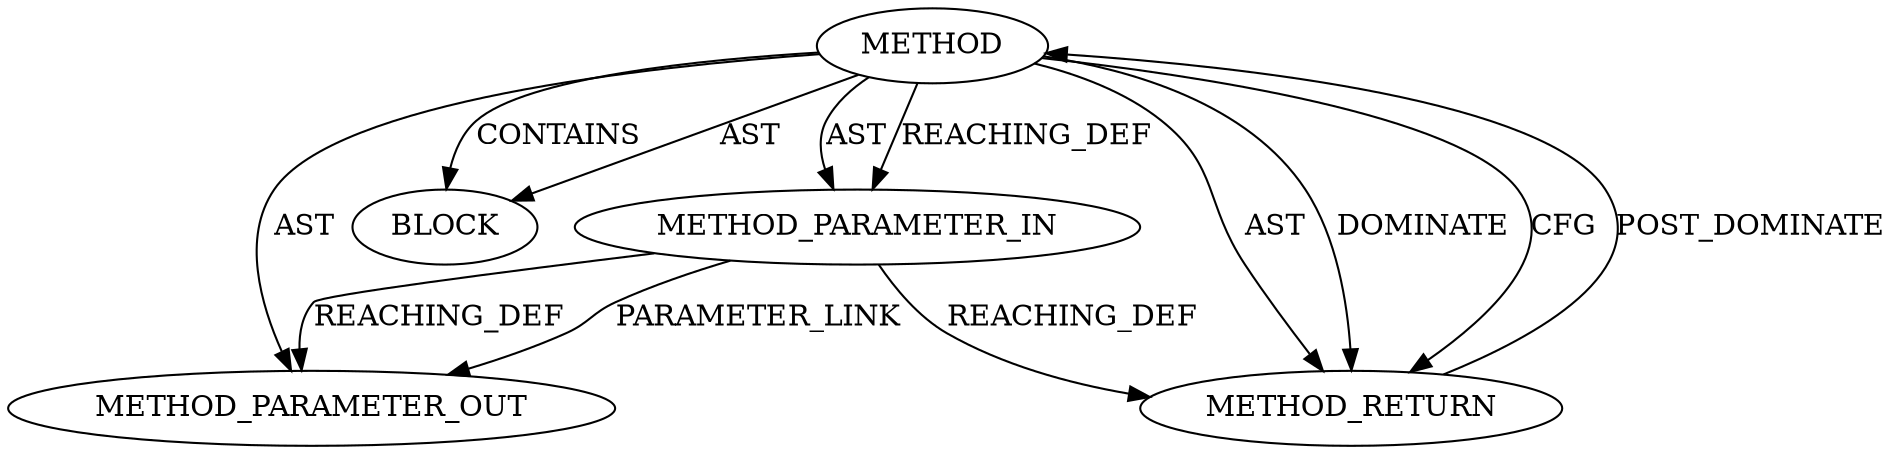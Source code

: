 digraph {
  21237 [label=METHOD_PARAMETER_OUT ORDER=1 CODE="void" IS_VARIADIC=false COLUMN_NUMBER=39 LINE_NUMBER=237 TYPE_FULL_NAME="void" EVALUATION_STRATEGY="BY_VALUE" INDEX=1 NAME=""]
  490 [label=METHOD COLUMN_NUMBER=1 LINE_NUMBER=237 COLUMN_NUMBER_END=46 IS_EXTERNAL=false SIGNATURE="void tls_device_cleanup (void)" NAME="tls_device_cleanup" AST_PARENT_TYPE="TYPE_DECL" AST_PARENT_FULL_NAME="tls.h:<global>" ORDER=64 CODE="static inline void tls_device_cleanup(void) {}" FULL_NAME="tls_device_cleanup" LINE_NUMBER_END=237 FILENAME="tls.h"]
  492 [label=BLOCK ORDER=2 ARGUMENT_INDEX=-1 CODE="<empty>" COLUMN_NUMBER=45 LINE_NUMBER=237 TYPE_FULL_NAME="void"]
  491 [label=METHOD_PARAMETER_IN ORDER=1 CODE="void" IS_VARIADIC=false COLUMN_NUMBER=39 LINE_NUMBER=237 TYPE_FULL_NAME="void" EVALUATION_STRATEGY="BY_VALUE" INDEX=1 NAME=""]
  493 [label=METHOD_RETURN ORDER=3 CODE="RET" COLUMN_NUMBER=1 LINE_NUMBER=237 TYPE_FULL_NAME="void" EVALUATION_STRATEGY="BY_VALUE"]
  490 -> 492 [label=CONTAINS ]
  490 -> 493 [label=AST ]
  491 -> 21237 [label=REACHING_DEF VARIABLE=""]
  490 -> 21237 [label=AST ]
  490 -> 492 [label=AST ]
  490 -> 493 [label=DOMINATE ]
  490 -> 491 [label=AST ]
  490 -> 493 [label=CFG ]
  493 -> 490 [label=POST_DOMINATE ]
  491 -> 21237 [label=PARAMETER_LINK ]
  490 -> 491 [label=REACHING_DEF VARIABLE=""]
  491 -> 493 [label=REACHING_DEF VARIABLE=""]
}

